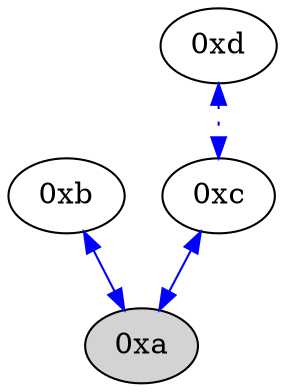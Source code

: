 digraph test6 {
    "0xb" -> a [color=blue, dir=both, len=1.00]
    "0xd" -> "0xc" [color=blue, style=dotted, dir=both]
    "0xc" -> a [color=blue, dir=both, len=1.00]
    a [style=filled, label="0xa"]
}
